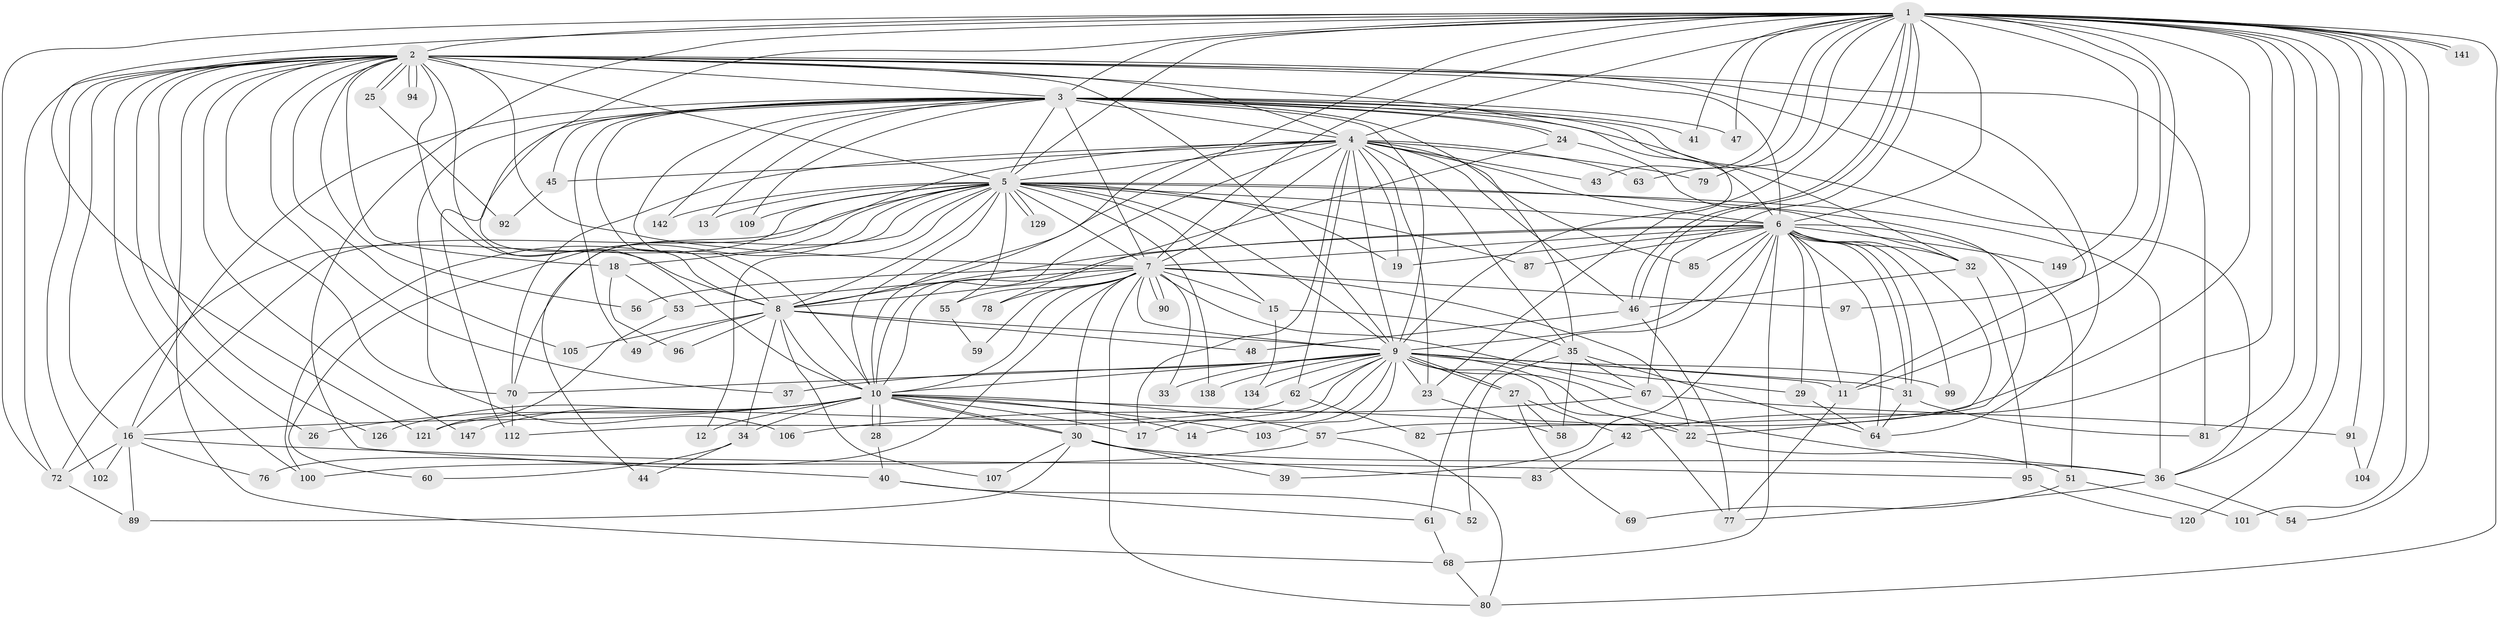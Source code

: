 // original degree distribution, {36: 0.006711409395973154, 31: 0.013422818791946308, 24: 0.013422818791946308, 21: 0.006711409395973154, 30: 0.006711409395973154, 25: 0.013422818791946308, 15: 0.006711409395973154, 5: 0.026845637583892617, 2: 0.5302013422818792, 4: 0.11409395973154363, 8: 0.013422818791946308, 3: 0.22818791946308725, 7: 0.013422818791946308, 6: 0.006711409395973154}
// Generated by graph-tools (version 1.1) at 2025/17/03/04/25 18:17:30]
// undirected, 104 vertices, 270 edges
graph export_dot {
graph [start="1"]
  node [color=gray90,style=filled];
  1 [super="+38"];
  2;
  3;
  4 [super="+140+148+65+74+20"];
  5 [super="+21"];
  6;
  7;
  8;
  9;
  10;
  11 [super="+122+93"];
  12;
  13;
  14;
  15;
  16 [super="+137+50"];
  17 [super="+115"];
  18;
  19;
  22 [super="+66"];
  23 [super="+84"];
  24;
  25;
  26;
  27;
  28;
  29;
  30 [super="+123+118"];
  31 [super="+132+114"];
  32 [super="+71"];
  33;
  34;
  35 [super="+86"];
  36 [super="+139+116+111"];
  37;
  39;
  40;
  41;
  42;
  43;
  44;
  45;
  46;
  47;
  48;
  49;
  51;
  52;
  53;
  54;
  55;
  56;
  57;
  58;
  59;
  60;
  61;
  62;
  63;
  64 [super="+75+136"];
  67 [super="+73"];
  68 [super="+130"];
  69;
  70 [super="+88+110"];
  72 [super="+119"];
  76;
  77 [super="+131"];
  78;
  79;
  80 [super="+135+128"];
  81;
  82;
  83;
  85;
  87;
  89;
  90;
  91;
  92;
  94;
  95;
  96;
  97;
  99;
  100 [super="+108"];
  101;
  102;
  103;
  104;
  105;
  106;
  107;
  109;
  112 [super="+127"];
  120;
  121 [super="+125"];
  126;
  129;
  134;
  138;
  141 [super="+146"];
  142;
  147;
  149;
  1 -- 2;
  1 -- 3;
  1 -- 4 [weight=2];
  1 -- 5;
  1 -- 6;
  1 -- 7;
  1 -- 8;
  1 -- 9 [weight=2];
  1 -- 10;
  1 -- 11;
  1 -- 40;
  1 -- 41;
  1 -- 42;
  1 -- 46;
  1 -- 46;
  1 -- 47;
  1 -- 54;
  1 -- 57;
  1 -- 63;
  1 -- 79;
  1 -- 81;
  1 -- 91;
  1 -- 97;
  1 -- 101;
  1 -- 120;
  1 -- 121;
  1 -- 141 [weight=2];
  1 -- 141;
  1 -- 149;
  1 -- 72;
  1 -- 80;
  1 -- 104;
  1 -- 43;
  1 -- 36;
  1 -- 67;
  2 -- 3;
  2 -- 4;
  2 -- 5 [weight=2];
  2 -- 6;
  2 -- 7;
  2 -- 8;
  2 -- 9;
  2 -- 10;
  2 -- 16;
  2 -- 18;
  2 -- 23;
  2 -- 25;
  2 -- 25;
  2 -- 26;
  2 -- 37;
  2 -- 56;
  2 -- 64;
  2 -- 68;
  2 -- 72;
  2 -- 81;
  2 -- 94;
  2 -- 94;
  2 -- 102;
  2 -- 105;
  2 -- 126;
  2 -- 147;
  2 -- 100;
  2 -- 11;
  2 -- 70;
  3 -- 4;
  3 -- 5;
  3 -- 6;
  3 -- 7;
  3 -- 8;
  3 -- 9;
  3 -- 10;
  3 -- 13;
  3 -- 16;
  3 -- 24;
  3 -- 24;
  3 -- 32;
  3 -- 35;
  3 -- 41;
  3 -- 45;
  3 -- 47;
  3 -- 49;
  3 -- 106;
  3 -- 109;
  3 -- 142;
  3 -- 112;
  3 -- 36;
  4 -- 5;
  4 -- 6;
  4 -- 7;
  4 -- 8;
  4 -- 9;
  4 -- 10;
  4 -- 17;
  4 -- 44;
  4 -- 45;
  4 -- 62 [weight=2];
  4 -- 63;
  4 -- 79;
  4 -- 85;
  4 -- 70;
  4 -- 46;
  4 -- 23;
  4 -- 43;
  4 -- 19;
  4 -- 35;
  5 -- 6;
  5 -- 7;
  5 -- 8;
  5 -- 9;
  5 -- 10 [weight=2];
  5 -- 12;
  5 -- 13;
  5 -- 15;
  5 -- 18;
  5 -- 19;
  5 -- 22;
  5 -- 36 [weight=2];
  5 -- 55;
  5 -- 60;
  5 -- 70;
  5 -- 72;
  5 -- 87;
  5 -- 100;
  5 -- 109;
  5 -- 129;
  5 -- 129;
  5 -- 138;
  5 -- 142;
  5 -- 16;
  6 -- 7;
  6 -- 8;
  6 -- 9;
  6 -- 10;
  6 -- 19;
  6 -- 29;
  6 -- 31;
  6 -- 31;
  6 -- 39;
  6 -- 51;
  6 -- 61;
  6 -- 68;
  6 -- 82;
  6 -- 85;
  6 -- 87;
  6 -- 99;
  6 -- 149;
  6 -- 32;
  6 -- 64;
  6 -- 11;
  7 -- 8;
  7 -- 9;
  7 -- 10;
  7 -- 15;
  7 -- 33;
  7 -- 53;
  7 -- 55;
  7 -- 56;
  7 -- 59;
  7 -- 67;
  7 -- 76;
  7 -- 78;
  7 -- 80;
  7 -- 90;
  7 -- 90;
  7 -- 97;
  7 -- 22;
  7 -- 30;
  8 -- 9;
  8 -- 10;
  8 -- 34;
  8 -- 48;
  8 -- 49;
  8 -- 96;
  8 -- 105;
  8 -- 107;
  9 -- 10;
  9 -- 11 [weight=2];
  9 -- 14;
  9 -- 17;
  9 -- 22;
  9 -- 23;
  9 -- 27;
  9 -- 27;
  9 -- 29;
  9 -- 33;
  9 -- 36;
  9 -- 37;
  9 -- 62;
  9 -- 70;
  9 -- 77;
  9 -- 99;
  9 -- 103;
  9 -- 112;
  9 -- 134;
  9 -- 138;
  9 -- 31;
  10 -- 12;
  10 -- 14;
  10 -- 26;
  10 -- 28;
  10 -- 28;
  10 -- 30;
  10 -- 30;
  10 -- 34;
  10 -- 57;
  10 -- 103;
  10 -- 126;
  10 -- 147;
  10 -- 17;
  10 -- 22;
  10 -- 16;
  11 -- 77;
  15 -- 35;
  15 -- 134;
  16 -- 76;
  16 -- 95;
  16 -- 102;
  16 -- 72;
  16 -- 89;
  18 -- 53;
  18 -- 96;
  22 -- 51;
  23 -- 58;
  24 -- 32;
  24 -- 78;
  25 -- 92;
  27 -- 42;
  27 -- 58;
  27 -- 69;
  28 -- 40;
  29 -- 64;
  30 -- 39;
  30 -- 83;
  30 -- 89;
  30 -- 107;
  30 -- 36;
  31 -- 81;
  31 -- 64;
  32 -- 46;
  32 -- 95;
  34 -- 44;
  34 -- 60;
  35 -- 52;
  35 -- 58;
  35 -- 67;
  35 -- 64;
  36 -- 54;
  36 -- 77;
  40 -- 52;
  40 -- 61;
  42 -- 83;
  45 -- 92;
  46 -- 48;
  46 -- 77;
  51 -- 69;
  51 -- 101;
  53 -- 121;
  55 -- 59;
  57 -- 100;
  57 -- 80;
  61 -- 68;
  62 -- 82;
  62 -- 121;
  67 -- 91;
  67 -- 106;
  68 -- 80;
  70 -- 112;
  72 -- 89;
  91 -- 104;
  95 -- 120;
}
